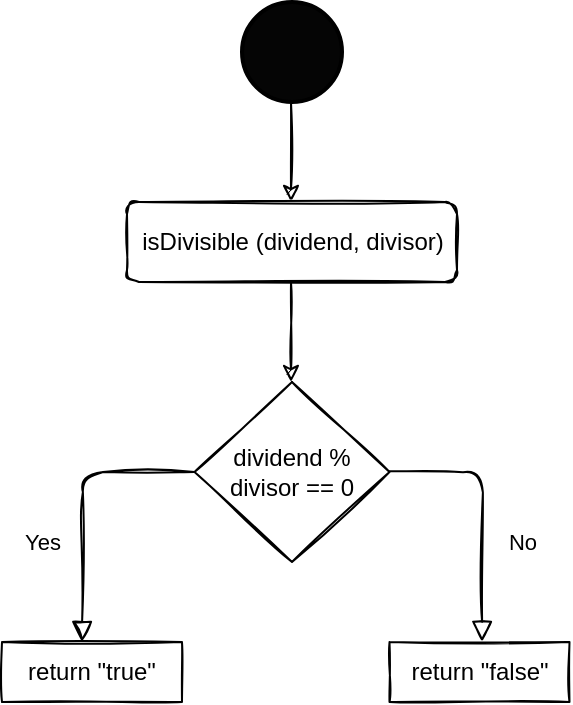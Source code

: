 <mxfile version="14.4.3" type="device"><diagram id="C5RBs43oDa-KdzZeNtuy" name="Page-1"><mxGraphModel dx="1463" dy="846" grid="1" gridSize="10" guides="1" tooltips="1" connect="1" arrows="1" fold="1" page="1" pageScale="1" pageWidth="827" pageHeight="1169" math="0" shadow="0"><root><mxCell id="WIyWlLk6GJQsqaUBKTNV-0"/><mxCell id="WIyWlLk6GJQsqaUBKTNV-1" parent="WIyWlLk6GJQsqaUBKTNV-0"/><mxCell id="Yi3TSdy9ysngDiwFZn_3-1" value="" style="strokeWidth=2;html=1;shape=mxgraph.flowchart.start_2;whiteSpace=wrap;sketch=0;fillColor=#050505;shadow=0;" vertex="1" parent="WIyWlLk6GJQsqaUBKTNV-1"><mxGeometry x="392" y="40" width="50" height="50" as="geometry"/></mxCell><mxCell id="Yi3TSdy9ysngDiwFZn_3-2" value="" style="endArrow=classic;html=1;sketch=1;" edge="1" parent="WIyWlLk6GJQsqaUBKTNV-1"><mxGeometry width="50" height="50" relative="1" as="geometry"><mxPoint x="416.5" y="90" as="sourcePoint"/><mxPoint x="416.5" y="140" as="targetPoint"/></mxGeometry></mxCell><mxCell id="Yi3TSdy9ysngDiwFZn_3-4" value="&lt;span&gt;dividend % divisor == 0&lt;/span&gt;" style="rhombus;whiteSpace=wrap;html=1;shadow=0;sketch=1;" vertex="1" parent="WIyWlLk6GJQsqaUBKTNV-1"><mxGeometry x="368.25" y="230" width="97.5" height="90" as="geometry"/></mxCell><mxCell id="Yi3TSdy9ysngDiwFZn_3-5" value="isDivisible (dividend, divisor)" style="rounded=1;whiteSpace=wrap;html=1;shadow=0;sketch=1;" vertex="1" parent="WIyWlLk6GJQsqaUBKTNV-1"><mxGeometry x="334.5" y="140" width="165" height="40" as="geometry"/></mxCell><mxCell id="Yi3TSdy9ysngDiwFZn_3-8" value="" style="endArrow=classic;html=1;sketch=1;" edge="1" parent="WIyWlLk6GJQsqaUBKTNV-1"><mxGeometry width="50" height="50" relative="1" as="geometry"><mxPoint x="416.5" y="180" as="sourcePoint"/><mxPoint x="416.5" y="230" as="targetPoint"/></mxGeometry></mxCell><mxCell id="Yi3TSdy9ysngDiwFZn_3-13" value="No" style="edgeStyle=orthogonalEdgeStyle;html=1;jettySize=auto;orthogonalLoop=1;fontSize=11;endArrow=block;endFill=0;endSize=8;strokeWidth=1;shadow=0;labelBackgroundColor=none;sketch=1;" edge="1" parent="WIyWlLk6GJQsqaUBKTNV-1"><mxGeometry x="0.24" y="20" relative="1" as="geometry"><mxPoint as="offset"/><mxPoint x="465.75" y="274.66" as="sourcePoint"/><mxPoint x="512" y="360" as="targetPoint"/></mxGeometry></mxCell><mxCell id="Yi3TSdy9ysngDiwFZn_3-14" value="Yes" style="edgeStyle=orthogonalEdgeStyle;html=1;jettySize=auto;orthogonalLoop=1;fontSize=11;endArrow=block;endFill=0;endSize=8;strokeWidth=1;shadow=0;labelBackgroundColor=none;sketch=1;exitX=0;exitY=0.5;exitDx=0;exitDy=0;" edge="1" parent="WIyWlLk6GJQsqaUBKTNV-1" source="Yi3TSdy9ysngDiwFZn_3-4"><mxGeometry x="0.292" y="-20" relative="1" as="geometry"><mxPoint as="offset"/><mxPoint x="272" y="274.58" as="sourcePoint"/><mxPoint x="312" y="360" as="targetPoint"/></mxGeometry></mxCell><mxCell id="Yi3TSdy9ysngDiwFZn_3-15" value="return &quot;true&quot;" style="rounded=0;whiteSpace=wrap;html=1;shadow=0;sketch=1;fillColor=#ffffff;" vertex="1" parent="WIyWlLk6GJQsqaUBKTNV-1"><mxGeometry x="272" y="360" width="90" height="30" as="geometry"/></mxCell><mxCell id="Yi3TSdy9ysngDiwFZn_3-16" value="return &quot;false&quot;" style="rounded=0;whiteSpace=wrap;html=1;shadow=0;sketch=1;fillColor=#ffffff;" vertex="1" parent="WIyWlLk6GJQsqaUBKTNV-1"><mxGeometry x="465.75" y="360" width="90" height="30" as="geometry"/></mxCell></root></mxGraphModel></diagram></mxfile>